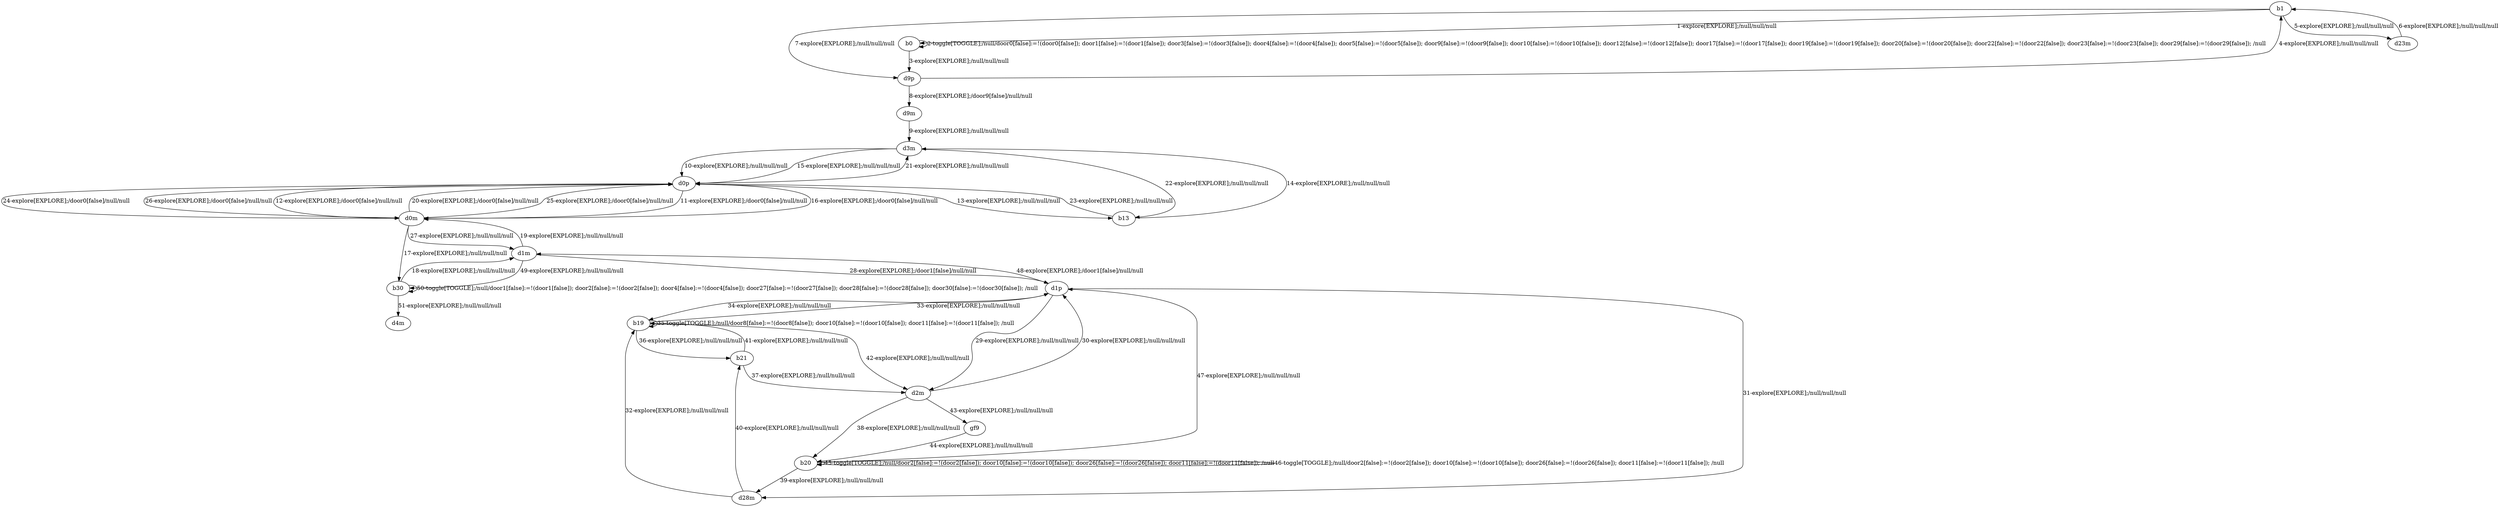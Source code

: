 # Total number of goals covered by this test: 1
# d2m --> d1p

digraph g {
"b1" -> "b0" [label = "1-explore[EXPLORE];/null/null/null"];
"b0" -> "b0" [label = "2-toggle[TOGGLE];/null/door0[false]:=!(door0[false]); door1[false]:=!(door1[false]); door3[false]:=!(door3[false]); door4[false]:=!(door4[false]); door5[false]:=!(door5[false]); door9[false]:=!(door9[false]); door10[false]:=!(door10[false]); door12[false]:=!(door12[false]); door17[false]:=!(door17[false]); door19[false]:=!(door19[false]); door20[false]:=!(door20[false]); door22[false]:=!(door22[false]); door23[false]:=!(door23[false]); door29[false]:=!(door29[false]); /null"];
"b0" -> "d9p" [label = "3-explore[EXPLORE];/null/null/null"];
"d9p" -> "b1" [label = "4-explore[EXPLORE];/null/null/null"];
"b1" -> "d23m" [label = "5-explore[EXPLORE];/null/null/null"];
"d23m" -> "b1" [label = "6-explore[EXPLORE];/null/null/null"];
"b1" -> "d9p" [label = "7-explore[EXPLORE];/null/null/null"];
"d9p" -> "d9m" [label = "8-explore[EXPLORE];/door9[false]/null/null"];
"d9m" -> "d3m" [label = "9-explore[EXPLORE];/null/null/null"];
"d3m" -> "d0p" [label = "10-explore[EXPLORE];/null/null/null"];
"d0p" -> "d0m" [label = "11-explore[EXPLORE];/door0[false]/null/null"];
"d0m" -> "d0p" [label = "12-explore[EXPLORE];/door0[false]/null/null"];
"d0p" -> "b13" [label = "13-explore[EXPLORE];/null/null/null"];
"b13" -> "d3m" [label = "14-explore[EXPLORE];/null/null/null"];
"d3m" -> "d0p" [label = "15-explore[EXPLORE];/null/null/null"];
"d0p" -> "d0m" [label = "16-explore[EXPLORE];/door0[false]/null/null"];
"d0m" -> "b30" [label = "17-explore[EXPLORE];/null/null/null"];
"b30" -> "d1m" [label = "18-explore[EXPLORE];/null/null/null"];
"d1m" -> "d0m" [label = "19-explore[EXPLORE];/null/null/null"];
"d0m" -> "d0p" [label = "20-explore[EXPLORE];/door0[false]/null/null"];
"d0p" -> "d3m" [label = "21-explore[EXPLORE];/null/null/null"];
"d3m" -> "b13" [label = "22-explore[EXPLORE];/null/null/null"];
"b13" -> "d0p" [label = "23-explore[EXPLORE];/null/null/null"];
"d0p" -> "d0m" [label = "24-explore[EXPLORE];/door0[false]/null/null"];
"d0m" -> "d0p" [label = "25-explore[EXPLORE];/door0[false]/null/null"];
"d0p" -> "d0m" [label = "26-explore[EXPLORE];/door0[false]/null/null"];
"d0m" -> "d1m" [label = "27-explore[EXPLORE];/null/null/null"];
"d1m" -> "d1p" [label = "28-explore[EXPLORE];/door1[false]/null/null"];
"d1p" -> "d2m" [label = "29-explore[EXPLORE];/null/null/null"];
"d2m" -> "d1p" [label = "30-explore[EXPLORE];/null/null/null"];
"d1p" -> "d28m" [label = "31-explore[EXPLORE];/null/null/null"];
"d28m" -> "b19" [label = "32-explore[EXPLORE];/null/null/null"];
"b19" -> "d1p" [label = "33-explore[EXPLORE];/null/null/null"];
"d1p" -> "b19" [label = "34-explore[EXPLORE];/null/null/null"];
"b19" -> "b19" [label = "35-toggle[TOGGLE];/null/door8[false]:=!(door8[false]); door10[false]:=!(door10[false]); door11[false]:=!(door11[false]); /null"];
"b19" -> "b21" [label = "36-explore[EXPLORE];/null/null/null"];
"b21" -> "d2m" [label = "37-explore[EXPLORE];/null/null/null"];
"d2m" -> "b20" [label = "38-explore[EXPLORE];/null/null/null"];
"b20" -> "d28m" [label = "39-explore[EXPLORE];/null/null/null"];
"d28m" -> "b21" [label = "40-explore[EXPLORE];/null/null/null"];
"b21" -> "b19" [label = "41-explore[EXPLORE];/null/null/null"];
"b19" -> "d2m" [label = "42-explore[EXPLORE];/null/null/null"];
"d2m" -> "gf9" [label = "43-explore[EXPLORE];/null/null/null"];
"gf9" -> "b20" [label = "44-explore[EXPLORE];/null/null/null"];
"b20" -> "b20" [label = "45-toggle[TOGGLE];/null/door2[false]:=!(door2[false]); door10[false]:=!(door10[false]); door26[false]:=!(door26[false]); door11[false]:=!(door11[false]); /null"];
"b20" -> "b20" [label = "46-toggle[TOGGLE];/null/door2[false]:=!(door2[false]); door10[false]:=!(door10[false]); door26[false]:=!(door26[false]); door11[false]:=!(door11[false]); /null"];
"b20" -> "d1p" [label = "47-explore[EXPLORE];/null/null/null"];
"d1p" -> "d1m" [label = "48-explore[EXPLORE];/door1[false]/null/null"];
"d1m" -> "b30" [label = "49-explore[EXPLORE];/null/null/null"];
"b30" -> "b30" [label = "50-toggle[TOGGLE];/null/door1[false]:=!(door1[false]); door2[false]:=!(door2[false]); door4[false]:=!(door4[false]); door27[false]:=!(door27[false]); door28[false]:=!(door28[false]); door30[false]:=!(door30[false]); /null"];
"b30" -> "d4m" [label = "51-explore[EXPLORE];/null/null/null"];
}